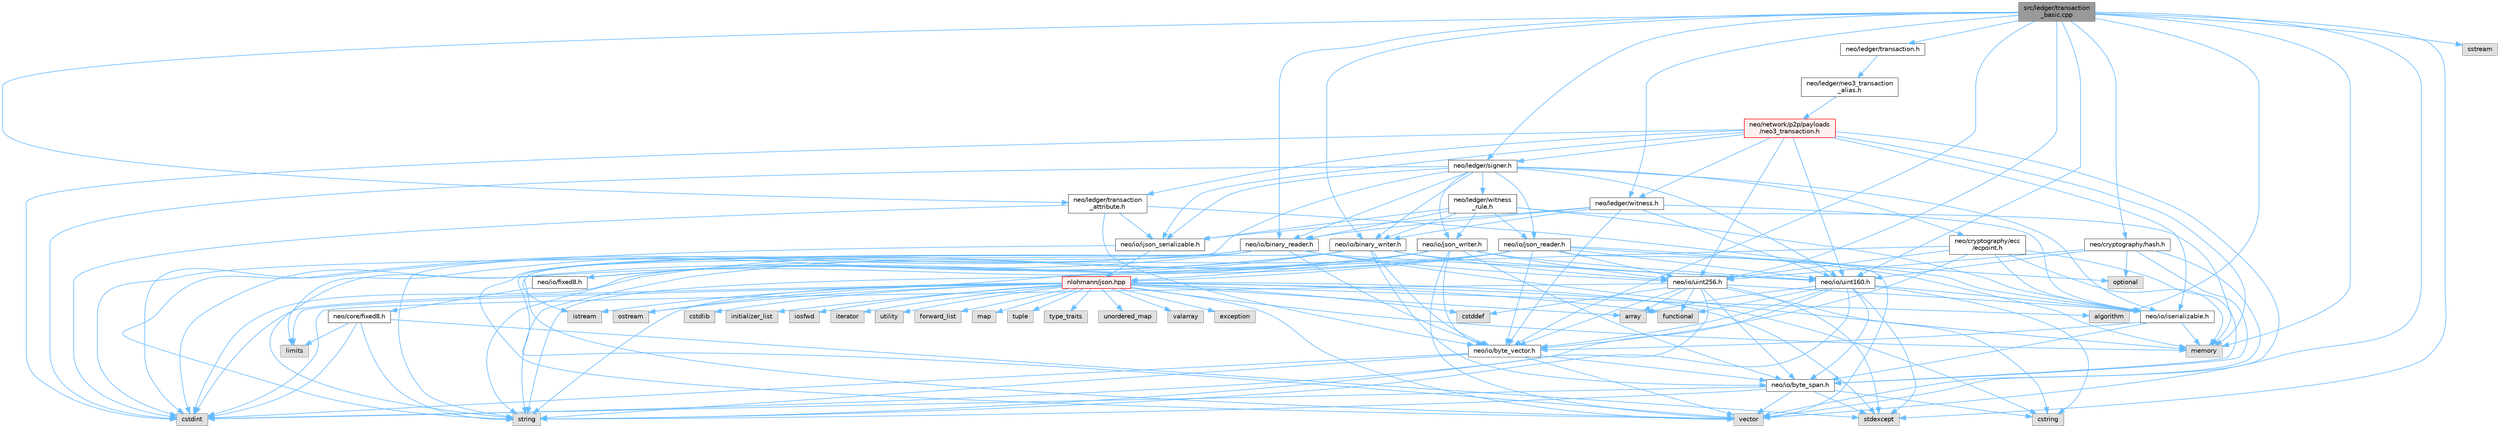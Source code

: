 digraph "src/ledger/transaction_basic.cpp"
{
 // LATEX_PDF_SIZE
  bgcolor="transparent";
  edge [fontname=Helvetica,fontsize=10,labelfontname=Helvetica,labelfontsize=10];
  node [fontname=Helvetica,fontsize=10,shape=box,height=0.2,width=0.4];
  Node1 [id="Node000001",label="src/ledger/transaction\l_basic.cpp",height=0.2,width=0.4,color="gray40", fillcolor="grey60", style="filled", fontcolor="black",tooltip=" "];
  Node1 -> Node2 [id="edge1_Node000001_Node000002",color="steelblue1",style="solid",tooltip=" "];
  Node2 [id="Node000002",label="neo/ledger/signer.h",height=0.2,width=0.4,color="grey40", fillcolor="white", style="filled",URL="$signer_8h.html",tooltip=" "];
  Node2 -> Node3 [id="edge2_Node000002_Node000003",color="steelblue1",style="solid",tooltip=" "];
  Node3 [id="Node000003",label="neo/cryptography/ecc\l/ecpoint.h",height=0.2,width=0.4,color="grey40", fillcolor="white", style="filled",URL="$ecpoint_8h.html",tooltip=" "];
  Node3 -> Node4 [id="edge3_Node000003_Node000004",color="steelblue1",style="solid",tooltip=" "];
  Node4 [id="Node000004",label="neo/io/byte_span.h",height=0.2,width=0.4,color="grey40", fillcolor="white", style="filled",URL="$io_2byte__span_8h.html",tooltip=" "];
  Node4 -> Node5 [id="edge4_Node000004_Node000005",color="steelblue1",style="solid",tooltip=" "];
  Node5 [id="Node000005",label="cstdint",height=0.2,width=0.4,color="grey60", fillcolor="#E0E0E0", style="filled",tooltip=" "];
  Node4 -> Node6 [id="edge5_Node000004_Node000006",color="steelblue1",style="solid",tooltip=" "];
  Node6 [id="Node000006",label="cstring",height=0.2,width=0.4,color="grey60", fillcolor="#E0E0E0", style="filled",tooltip=" "];
  Node4 -> Node7 [id="edge6_Node000004_Node000007",color="steelblue1",style="solid",tooltip=" "];
  Node7 [id="Node000007",label="stdexcept",height=0.2,width=0.4,color="grey60", fillcolor="#E0E0E0", style="filled",tooltip=" "];
  Node4 -> Node8 [id="edge7_Node000004_Node000008",color="steelblue1",style="solid",tooltip=" "];
  Node8 [id="Node000008",label="string",height=0.2,width=0.4,color="grey60", fillcolor="#E0E0E0", style="filled",tooltip=" "];
  Node4 -> Node9 [id="edge8_Node000004_Node000009",color="steelblue1",style="solid",tooltip=" "];
  Node9 [id="Node000009",label="vector",height=0.2,width=0.4,color="grey60", fillcolor="#E0E0E0", style="filled",tooltip=" "];
  Node3 -> Node10 [id="edge9_Node000003_Node000010",color="steelblue1",style="solid",tooltip=" "];
  Node10 [id="Node000010",label="neo/io/byte_vector.h",height=0.2,width=0.4,color="grey40", fillcolor="white", style="filled",URL="$io_2byte__vector_8h.html",tooltip=" "];
  Node10 -> Node4 [id="edge10_Node000010_Node000004",color="steelblue1",style="solid",tooltip=" "];
  Node10 -> Node5 [id="edge11_Node000010_Node000005",color="steelblue1",style="solid",tooltip=" "];
  Node10 -> Node8 [id="edge12_Node000010_Node000008",color="steelblue1",style="solid",tooltip=" "];
  Node10 -> Node9 [id="edge13_Node000010_Node000009",color="steelblue1",style="solid",tooltip=" "];
  Node3 -> Node11 [id="edge14_Node000003_Node000011",color="steelblue1",style="solid",tooltip=" "];
  Node11 [id="Node000011",label="neo/io/iserializable.h",height=0.2,width=0.4,color="grey40", fillcolor="white", style="filled",URL="$iserializable_8h.html",tooltip=" "];
  Node11 -> Node4 [id="edge15_Node000011_Node000004",color="steelblue1",style="solid",tooltip=" "];
  Node11 -> Node10 [id="edge16_Node000011_Node000010",color="steelblue1",style="solid",tooltip=" "];
  Node11 -> Node12 [id="edge17_Node000011_Node000012",color="steelblue1",style="solid",tooltip=" "];
  Node12 [id="Node000012",label="memory",height=0.2,width=0.4,color="grey60", fillcolor="#E0E0E0", style="filled",tooltip=" "];
  Node3 -> Node13 [id="edge18_Node000003_Node000013",color="steelblue1",style="solid",tooltip=" "];
  Node13 [id="Node000013",label="neo/io/uint256.h",height=0.2,width=0.4,color="grey40", fillcolor="white", style="filled",URL="$uint256_8h.html",tooltip=" "];
  Node13 -> Node4 [id="edge19_Node000013_Node000004",color="steelblue1",style="solid",tooltip=" "];
  Node13 -> Node10 [id="edge20_Node000013_Node000010",color="steelblue1",style="solid",tooltip=" "];
  Node13 -> Node11 [id="edge21_Node000013_Node000011",color="steelblue1",style="solid",tooltip=" "];
  Node13 -> Node14 [id="edge22_Node000013_Node000014",color="steelblue1",style="solid",tooltip=" "];
  Node14 [id="Node000014",label="array",height=0.2,width=0.4,color="grey60", fillcolor="#E0E0E0", style="filled",tooltip=" "];
  Node13 -> Node15 [id="edge23_Node000013_Node000015",color="steelblue1",style="solid",tooltip=" "];
  Node15 [id="Node000015",label="cstddef",height=0.2,width=0.4,color="grey60", fillcolor="#E0E0E0", style="filled",tooltip=" "];
  Node13 -> Node5 [id="edge24_Node000013_Node000005",color="steelblue1",style="solid",tooltip=" "];
  Node13 -> Node6 [id="edge25_Node000013_Node000006",color="steelblue1",style="solid",tooltip=" "];
  Node13 -> Node16 [id="edge26_Node000013_Node000016",color="steelblue1",style="solid",tooltip=" "];
  Node16 [id="Node000016",label="functional",height=0.2,width=0.4,color="grey60", fillcolor="#E0E0E0", style="filled",tooltip=" "];
  Node13 -> Node7 [id="edge27_Node000013_Node000007",color="steelblue1",style="solid",tooltip=" "];
  Node13 -> Node8 [id="edge28_Node000013_Node000008",color="steelblue1",style="solid",tooltip=" "];
  Node3 -> Node12 [id="edge29_Node000003_Node000012",color="steelblue1",style="solid",tooltip=" "];
  Node3 -> Node8 [id="edge30_Node000003_Node000008",color="steelblue1",style="solid",tooltip=" "];
  Node2 -> Node17 [id="edge31_Node000002_Node000017",color="steelblue1",style="solid",tooltip=" "];
  Node17 [id="Node000017",label="neo/io/binary_reader.h",height=0.2,width=0.4,color="grey40", fillcolor="white", style="filled",URL="$binary__reader_8h.html",tooltip=" "];
  Node17 -> Node10 [id="edge32_Node000017_Node000010",color="steelblue1",style="solid",tooltip=" "];
  Node17 -> Node18 [id="edge33_Node000017_Node000018",color="steelblue1",style="solid",tooltip=" "];
  Node18 [id="Node000018",label="neo/io/fixed8.h",height=0.2,width=0.4,color="grey40", fillcolor="white", style="filled",URL="$io_2fixed8_8h.html",tooltip=" "];
  Node18 -> Node19 [id="edge34_Node000018_Node000019",color="steelblue1",style="solid",tooltip=" "];
  Node19 [id="Node000019",label="neo/core/fixed8.h",height=0.2,width=0.4,color="grey40", fillcolor="white", style="filled",URL="$core_2fixed8_8h.html",tooltip=" "];
  Node19 -> Node5 [id="edge35_Node000019_Node000005",color="steelblue1",style="solid",tooltip=" "];
  Node19 -> Node20 [id="edge36_Node000019_Node000020",color="steelblue1",style="solid",tooltip=" "];
  Node20 [id="Node000020",label="limits",height=0.2,width=0.4,color="grey60", fillcolor="#E0E0E0", style="filled",tooltip=" "];
  Node19 -> Node7 [id="edge37_Node000019_Node000007",color="steelblue1",style="solid",tooltip=" "];
  Node19 -> Node8 [id="edge38_Node000019_Node000008",color="steelblue1",style="solid",tooltip=" "];
  Node17 -> Node21 [id="edge39_Node000017_Node000021",color="steelblue1",style="solid",tooltip=" "];
  Node21 [id="Node000021",label="neo/io/uint160.h",height=0.2,width=0.4,color="grey40", fillcolor="white", style="filled",URL="$uint160_8h.html",tooltip=" "];
  Node21 -> Node4 [id="edge40_Node000021_Node000004",color="steelblue1",style="solid",tooltip=" "];
  Node21 -> Node10 [id="edge41_Node000021_Node000010",color="steelblue1",style="solid",tooltip=" "];
  Node21 -> Node11 [id="edge42_Node000021_Node000011",color="steelblue1",style="solid",tooltip=" "];
  Node21 -> Node14 [id="edge43_Node000021_Node000014",color="steelblue1",style="solid",tooltip=" "];
  Node21 -> Node5 [id="edge44_Node000021_Node000005",color="steelblue1",style="solid",tooltip=" "];
  Node21 -> Node6 [id="edge45_Node000021_Node000006",color="steelblue1",style="solid",tooltip=" "];
  Node21 -> Node16 [id="edge46_Node000021_Node000016",color="steelblue1",style="solid",tooltip=" "];
  Node21 -> Node7 [id="edge47_Node000021_Node000007",color="steelblue1",style="solid",tooltip=" "];
  Node21 -> Node8 [id="edge48_Node000021_Node000008",color="steelblue1",style="solid",tooltip=" "];
  Node17 -> Node13 [id="edge49_Node000017_Node000013",color="steelblue1",style="solid",tooltip=" "];
  Node17 -> Node5 [id="edge50_Node000017_Node000005",color="steelblue1",style="solid",tooltip=" "];
  Node17 -> Node22 [id="edge51_Node000017_Node000022",color="steelblue1",style="solid",tooltip=" "];
  Node22 [id="Node000022",label="istream",height=0.2,width=0.4,color="grey60", fillcolor="#E0E0E0", style="filled",tooltip=" "];
  Node17 -> Node20 [id="edge52_Node000017_Node000020",color="steelblue1",style="solid",tooltip=" "];
  Node17 -> Node12 [id="edge53_Node000017_Node000012",color="steelblue1",style="solid",tooltip=" "];
  Node17 -> Node8 [id="edge54_Node000017_Node000008",color="steelblue1",style="solid",tooltip=" "];
  Node17 -> Node9 [id="edge55_Node000017_Node000009",color="steelblue1",style="solid",tooltip=" "];
  Node2 -> Node23 [id="edge56_Node000002_Node000023",color="steelblue1",style="solid",tooltip=" "];
  Node23 [id="Node000023",label="neo/io/binary_writer.h",height=0.2,width=0.4,color="grey40", fillcolor="white", style="filled",URL="$binary__writer_8h.html",tooltip=" "];
  Node23 -> Node4 [id="edge57_Node000023_Node000004",color="steelblue1",style="solid",tooltip=" "];
  Node23 -> Node10 [id="edge58_Node000023_Node000010",color="steelblue1",style="solid",tooltip=" "];
  Node23 -> Node18 [id="edge59_Node000023_Node000018",color="steelblue1",style="solid",tooltip=" "];
  Node23 -> Node21 [id="edge60_Node000023_Node000021",color="steelblue1",style="solid",tooltip=" "];
  Node23 -> Node13 [id="edge61_Node000023_Node000013",color="steelblue1",style="solid",tooltip=" "];
  Node23 -> Node5 [id="edge62_Node000023_Node000005",color="steelblue1",style="solid",tooltip=" "];
  Node23 -> Node24 [id="edge63_Node000023_Node000024",color="steelblue1",style="solid",tooltip=" "];
  Node24 [id="Node000024",label="ostream",height=0.2,width=0.4,color="grey60", fillcolor="#E0E0E0", style="filled",tooltip=" "];
  Node23 -> Node8 [id="edge64_Node000023_Node000008",color="steelblue1",style="solid",tooltip=" "];
  Node23 -> Node9 [id="edge65_Node000023_Node000009",color="steelblue1",style="solid",tooltip=" "];
  Node2 -> Node25 [id="edge66_Node000002_Node000025",color="steelblue1",style="solid",tooltip=" "];
  Node25 [id="Node000025",label="neo/io/ijson_serializable.h",height=0.2,width=0.4,color="grey40", fillcolor="white", style="filled",URL="$ijson__serializable_8h.html",tooltip=" "];
  Node25 -> Node26 [id="edge67_Node000025_Node000026",color="steelblue1",style="solid",tooltip=" "];
  Node26 [id="Node000026",label="nlohmann/json.hpp",height=0.2,width=0.4,color="red", fillcolor="#FFF0F0", style="filled",URL="$json_8hpp.html",tooltip=" "];
  Node26 -> Node27 [id="edge68_Node000026_Node000027",color="steelblue1",style="solid",tooltip=" "];
  Node27 [id="Node000027",label="algorithm",height=0.2,width=0.4,color="grey60", fillcolor="#E0E0E0", style="filled",tooltip=" "];
  Node26 -> Node15 [id="edge69_Node000026_Node000015",color="steelblue1",style="solid",tooltip=" "];
  Node26 -> Node16 [id="edge70_Node000026_Node000016",color="steelblue1",style="solid",tooltip=" "];
  Node26 -> Node28 [id="edge71_Node000026_Node000028",color="steelblue1",style="solid",tooltip=" "];
  Node28 [id="Node000028",label="initializer_list",height=0.2,width=0.4,color="grey60", fillcolor="#E0E0E0", style="filled",tooltip=" "];
  Node26 -> Node29 [id="edge72_Node000026_Node000029",color="steelblue1",style="solid",tooltip=" "];
  Node29 [id="Node000029",label="iosfwd",height=0.2,width=0.4,color="grey60", fillcolor="#E0E0E0", style="filled",tooltip=" "];
  Node26 -> Node30 [id="edge73_Node000026_Node000030",color="steelblue1",style="solid",tooltip=" "];
  Node30 [id="Node000030",label="iterator",height=0.2,width=0.4,color="grey60", fillcolor="#E0E0E0", style="filled",tooltip=" "];
  Node26 -> Node12 [id="edge74_Node000026_Node000012",color="steelblue1",style="solid",tooltip=" "];
  Node26 -> Node8 [id="edge75_Node000026_Node000008",color="steelblue1",style="solid",tooltip=" "];
  Node26 -> Node31 [id="edge76_Node000026_Node000031",color="steelblue1",style="solid",tooltip=" "];
  Node31 [id="Node000031",label="utility",height=0.2,width=0.4,color="grey60", fillcolor="#E0E0E0", style="filled",tooltip=" "];
  Node26 -> Node9 [id="edge77_Node000026_Node000009",color="steelblue1",style="solid",tooltip=" "];
  Node26 -> Node14 [id="edge78_Node000026_Node000014",color="steelblue1",style="solid",tooltip=" "];
  Node26 -> Node32 [id="edge79_Node000026_Node000032",color="steelblue1",style="solid",tooltip=" "];
  Node32 [id="Node000032",label="forward_list",height=0.2,width=0.4,color="grey60", fillcolor="#E0E0E0", style="filled",tooltip=" "];
  Node26 -> Node33 [id="edge80_Node000026_Node000033",color="steelblue1",style="solid",tooltip=" "];
  Node33 [id="Node000033",label="map",height=0.2,width=0.4,color="grey60", fillcolor="#E0E0E0", style="filled",tooltip=" "];
  Node26 -> Node34 [id="edge81_Node000026_Node000034",color="steelblue1",style="solid",tooltip=" "];
  Node34 [id="Node000034",label="tuple",height=0.2,width=0.4,color="grey60", fillcolor="#E0E0E0", style="filled",tooltip=" "];
  Node26 -> Node35 [id="edge82_Node000026_Node000035",color="steelblue1",style="solid",tooltip=" "];
  Node35 [id="Node000035",label="type_traits",height=0.2,width=0.4,color="grey60", fillcolor="#E0E0E0", style="filled",tooltip=" "];
  Node26 -> Node36 [id="edge83_Node000026_Node000036",color="steelblue1",style="solid",tooltip=" "];
  Node36 [id="Node000036",label="unordered_map",height=0.2,width=0.4,color="grey60", fillcolor="#E0E0E0", style="filled",tooltip=" "];
  Node26 -> Node37 [id="edge84_Node000026_Node000037",color="steelblue1",style="solid",tooltip=" "];
  Node37 [id="Node000037",label="valarray",height=0.2,width=0.4,color="grey60", fillcolor="#E0E0E0", style="filled",tooltip=" "];
  Node26 -> Node38 [id="edge85_Node000026_Node000038",color="steelblue1",style="solid",tooltip=" "];
  Node38 [id="Node000038",label="exception",height=0.2,width=0.4,color="grey60", fillcolor="#E0E0E0", style="filled",tooltip=" "];
  Node26 -> Node7 [id="edge86_Node000026_Node000007",color="steelblue1",style="solid",tooltip=" "];
  Node26 -> Node5 [id="edge87_Node000026_Node000005",color="steelblue1",style="solid",tooltip=" "];
  Node26 -> Node39 [id="edge88_Node000026_Node000039",color="steelblue1",style="solid",tooltip=" "];
  Node39 [id="Node000039",label="cstdlib",height=0.2,width=0.4,color="grey60", fillcolor="#E0E0E0", style="filled",tooltip=" "];
  Node26 -> Node20 [id="edge89_Node000026_Node000020",color="steelblue1",style="solid",tooltip=" "];
  Node26 -> Node6 [id="edge90_Node000026_Node000006",color="steelblue1",style="solid",tooltip=" "];
  Node26 -> Node22 [id="edge91_Node000026_Node000022",color="steelblue1",style="solid",tooltip=" "];
  Node26 -> Node24 [id="edge92_Node000026_Node000024",color="steelblue1",style="solid",tooltip=" "];
  Node25 -> Node8 [id="edge93_Node000025_Node000008",color="steelblue1",style="solid",tooltip=" "];
  Node2 -> Node11 [id="edge94_Node000002_Node000011",color="steelblue1",style="solid",tooltip=" "];
  Node2 -> Node49 [id="edge95_Node000002_Node000049",color="steelblue1",style="solid",tooltip=" "];
  Node49 [id="Node000049",label="neo/io/json_reader.h",height=0.2,width=0.4,color="grey40", fillcolor="white", style="filled",URL="$json__reader_8h.html",tooltip=" "];
  Node49 -> Node10 [id="edge96_Node000049_Node000010",color="steelblue1",style="solid",tooltip=" "];
  Node49 -> Node18 [id="edge97_Node000049_Node000018",color="steelblue1",style="solid",tooltip=" "];
  Node49 -> Node21 [id="edge98_Node000049_Node000021",color="steelblue1",style="solid",tooltip=" "];
  Node49 -> Node13 [id="edge99_Node000049_Node000013",color="steelblue1",style="solid",tooltip=" "];
  Node49 -> Node5 [id="edge100_Node000049_Node000005",color="steelblue1",style="solid",tooltip=" "];
  Node49 -> Node12 [id="edge101_Node000049_Node000012",color="steelblue1",style="solid",tooltip=" "];
  Node49 -> Node26 [id="edge102_Node000049_Node000026",color="steelblue1",style="solid",tooltip=" "];
  Node49 -> Node50 [id="edge103_Node000049_Node000050",color="steelblue1",style="solid",tooltip=" "];
  Node50 [id="Node000050",label="optional",height=0.2,width=0.4,color="grey60", fillcolor="#E0E0E0", style="filled",tooltip=" "];
  Node49 -> Node8 [id="edge104_Node000049_Node000008",color="steelblue1",style="solid",tooltip=" "];
  Node49 -> Node9 [id="edge105_Node000049_Node000009",color="steelblue1",style="solid",tooltip=" "];
  Node2 -> Node51 [id="edge106_Node000002_Node000051",color="steelblue1",style="solid",tooltip=" "];
  Node51 [id="Node000051",label="neo/io/json_writer.h",height=0.2,width=0.4,color="grey40", fillcolor="white", style="filled",URL="$json__writer_8h.html",tooltip=" "];
  Node51 -> Node4 [id="edge107_Node000051_Node000004",color="steelblue1",style="solid",tooltip=" "];
  Node51 -> Node10 [id="edge108_Node000051_Node000010",color="steelblue1",style="solid",tooltip=" "];
  Node51 -> Node18 [id="edge109_Node000051_Node000018",color="steelblue1",style="solid",tooltip=" "];
  Node51 -> Node21 [id="edge110_Node000051_Node000021",color="steelblue1",style="solid",tooltip=" "];
  Node51 -> Node13 [id="edge111_Node000051_Node000013",color="steelblue1",style="solid",tooltip=" "];
  Node51 -> Node5 [id="edge112_Node000051_Node000005",color="steelblue1",style="solid",tooltip=" "];
  Node51 -> Node26 [id="edge113_Node000051_Node000026",color="steelblue1",style="solid",tooltip=" "];
  Node51 -> Node8 [id="edge114_Node000051_Node000008",color="steelblue1",style="solid",tooltip=" "];
  Node51 -> Node9 [id="edge115_Node000051_Node000009",color="steelblue1",style="solid",tooltip=" "];
  Node2 -> Node21 [id="edge116_Node000002_Node000021",color="steelblue1",style="solid",tooltip=" "];
  Node2 -> Node52 [id="edge117_Node000002_Node000052",color="steelblue1",style="solid",tooltip=" "];
  Node52 [id="Node000052",label="neo/ledger/witness\l_rule.h",height=0.2,width=0.4,color="grey40", fillcolor="white", style="filled",URL="$witness__rule_8h.html",tooltip=" "];
  Node52 -> Node17 [id="edge118_Node000052_Node000017",color="steelblue1",style="solid",tooltip=" "];
  Node52 -> Node23 [id="edge119_Node000052_Node000023",color="steelblue1",style="solid",tooltip=" "];
  Node52 -> Node25 [id="edge120_Node000052_Node000025",color="steelblue1",style="solid",tooltip=" "];
  Node52 -> Node11 [id="edge121_Node000052_Node000011",color="steelblue1",style="solid",tooltip=" "];
  Node52 -> Node49 [id="edge122_Node000052_Node000049",color="steelblue1",style="solid",tooltip=" "];
  Node52 -> Node51 [id="edge123_Node000052_Node000051",color="steelblue1",style="solid",tooltip=" "];
  Node52 -> Node12 [id="edge124_Node000052_Node000012",color="steelblue1",style="solid",tooltip=" "];
  Node2 -> Node5 [id="edge125_Node000002_Node000005",color="steelblue1",style="solid",tooltip=" "];
  Node2 -> Node9 [id="edge126_Node000002_Node000009",color="steelblue1",style="solid",tooltip=" "];
  Node1 -> Node53 [id="edge127_Node000001_Node000053",color="steelblue1",style="solid",tooltip=" "];
  Node53 [id="Node000053",label="neo/ledger/transaction.h",height=0.2,width=0.4,color="grey40", fillcolor="white", style="filled",URL="$ledger_2transaction_8h.html",tooltip=" "];
  Node53 -> Node54 [id="edge128_Node000053_Node000054",color="steelblue1",style="solid",tooltip=" "];
  Node54 [id="Node000054",label="neo/ledger/neo3_transaction\l_alias.h",height=0.2,width=0.4,color="grey40", fillcolor="white", style="filled",URL="$neo3__transaction__alias_8h.html",tooltip=" "];
  Node54 -> Node55 [id="edge129_Node000054_Node000055",color="steelblue1",style="solid",tooltip=" "];
  Node55 [id="Node000055",label="neo/network/p2p/payloads\l/neo3_transaction.h",height=0.2,width=0.4,color="red", fillcolor="#FFF0F0", style="filled",URL="$neo3__transaction_8h.html",tooltip=" "];
  Node55 -> Node25 [id="edge130_Node000055_Node000025",color="steelblue1",style="solid",tooltip=" "];
  Node55 -> Node11 [id="edge131_Node000055_Node000011",color="steelblue1",style="solid",tooltip=" "];
  Node55 -> Node21 [id="edge132_Node000055_Node000021",color="steelblue1",style="solid",tooltip=" "];
  Node55 -> Node13 [id="edge133_Node000055_Node000013",color="steelblue1",style="solid",tooltip=" "];
  Node55 -> Node2 [id="edge134_Node000055_Node000002",color="steelblue1",style="solid",tooltip=" "];
  Node55 -> Node57 [id="edge135_Node000055_Node000057",color="steelblue1",style="solid",tooltip=" "];
  Node57 [id="Node000057",label="neo/ledger/transaction\l_attribute.h",height=0.2,width=0.4,color="grey40", fillcolor="white", style="filled",URL="$transaction__attribute_8h.html",tooltip=" "];
  Node57 -> Node10 [id="edge136_Node000057_Node000010",color="steelblue1",style="solid",tooltip=" "];
  Node57 -> Node25 [id="edge137_Node000057_Node000025",color="steelblue1",style="solid",tooltip=" "];
  Node57 -> Node11 [id="edge138_Node000057_Node000011",color="steelblue1",style="solid",tooltip=" "];
  Node57 -> Node5 [id="edge139_Node000057_Node000005",color="steelblue1",style="solid",tooltip=" "];
  Node55 -> Node59 [id="edge140_Node000055_Node000059",color="steelblue1",style="solid",tooltip=" "];
  Node59 [id="Node000059",label="neo/ledger/witness.h",height=0.2,width=0.4,color="grey40", fillcolor="white", style="filled",URL="$ledger_2witness_8h.html",tooltip=" "];
  Node59 -> Node17 [id="edge141_Node000059_Node000017",color="steelblue1",style="solid",tooltip=" "];
  Node59 -> Node23 [id="edge142_Node000059_Node000023",color="steelblue1",style="solid",tooltip=" "];
  Node59 -> Node10 [id="edge143_Node000059_Node000010",color="steelblue1",style="solid",tooltip=" "];
  Node59 -> Node25 [id="edge144_Node000059_Node000025",color="steelblue1",style="solid",tooltip=" "];
  Node59 -> Node11 [id="edge145_Node000059_Node000011",color="steelblue1",style="solid",tooltip=" "];
  Node59 -> Node21 [id="edge146_Node000059_Node000021",color="steelblue1",style="solid",tooltip=" "];
  Node55 -> Node5 [id="edge147_Node000055_Node000005",color="steelblue1",style="solid",tooltip=" "];
  Node55 -> Node12 [id="edge148_Node000055_Node000012",color="steelblue1",style="solid",tooltip=" "];
  Node55 -> Node9 [id="edge149_Node000055_Node000009",color="steelblue1",style="solid",tooltip=" "];
  Node1 -> Node57 [id="edge150_Node000001_Node000057",color="steelblue1",style="solid",tooltip=" "];
  Node1 -> Node63 [id="edge151_Node000001_Node000063",color="steelblue1",style="solid",tooltip=" "];
  Node63 [id="Node000063",label="neo/cryptography/hash.h",height=0.2,width=0.4,color="grey40", fillcolor="white", style="filled",URL="$hash_8h.html",tooltip=" "];
  Node63 -> Node4 [id="edge152_Node000063_Node000004",color="steelblue1",style="solid",tooltip=" "];
  Node63 -> Node21 [id="edge153_Node000063_Node000021",color="steelblue1",style="solid",tooltip=" "];
  Node63 -> Node13 [id="edge154_Node000063_Node000013",color="steelblue1",style="solid",tooltip=" "];
  Node63 -> Node50 [id="edge155_Node000063_Node000050",color="steelblue1",style="solid",tooltip=" "];
  Node63 -> Node9 [id="edge156_Node000063_Node000009",color="steelblue1",style="solid",tooltip=" "];
  Node1 -> Node17 [id="edge157_Node000001_Node000017",color="steelblue1",style="solid",tooltip=" "];
  Node1 -> Node23 [id="edge158_Node000001_Node000023",color="steelblue1",style="solid",tooltip=" "];
  Node1 -> Node10 [id="edge159_Node000001_Node000010",color="steelblue1",style="solid",tooltip=" "];
  Node1 -> Node21 [id="edge160_Node000001_Node000021",color="steelblue1",style="solid",tooltip=" "];
  Node1 -> Node13 [id="edge161_Node000001_Node000013",color="steelblue1",style="solid",tooltip=" "];
  Node1 -> Node59 [id="edge162_Node000001_Node000059",color="steelblue1",style="solid",tooltip=" "];
  Node1 -> Node27 [id="edge163_Node000001_Node000027",color="steelblue1",style="solid",tooltip=" "];
  Node1 -> Node12 [id="edge164_Node000001_Node000012",color="steelblue1",style="solid",tooltip=" "];
  Node1 -> Node64 [id="edge165_Node000001_Node000064",color="steelblue1",style="solid",tooltip=" "];
  Node64 [id="Node000064",label="sstream",height=0.2,width=0.4,color="grey60", fillcolor="#E0E0E0", style="filled",tooltip=" "];
  Node1 -> Node7 [id="edge166_Node000001_Node000007",color="steelblue1",style="solid",tooltip=" "];
  Node1 -> Node9 [id="edge167_Node000001_Node000009",color="steelblue1",style="solid",tooltip=" "];
}
